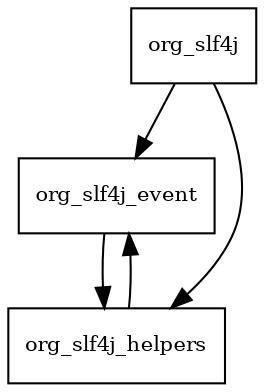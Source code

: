 digraph slf4j_api_1_7_25_package_dependencies {
  node [shape = box, fontsize=10.0];
  org_slf4j -> org_slf4j_event;
  org_slf4j -> org_slf4j_helpers;
  org_slf4j_event -> org_slf4j_helpers;
  org_slf4j_helpers -> org_slf4j_event;
}
